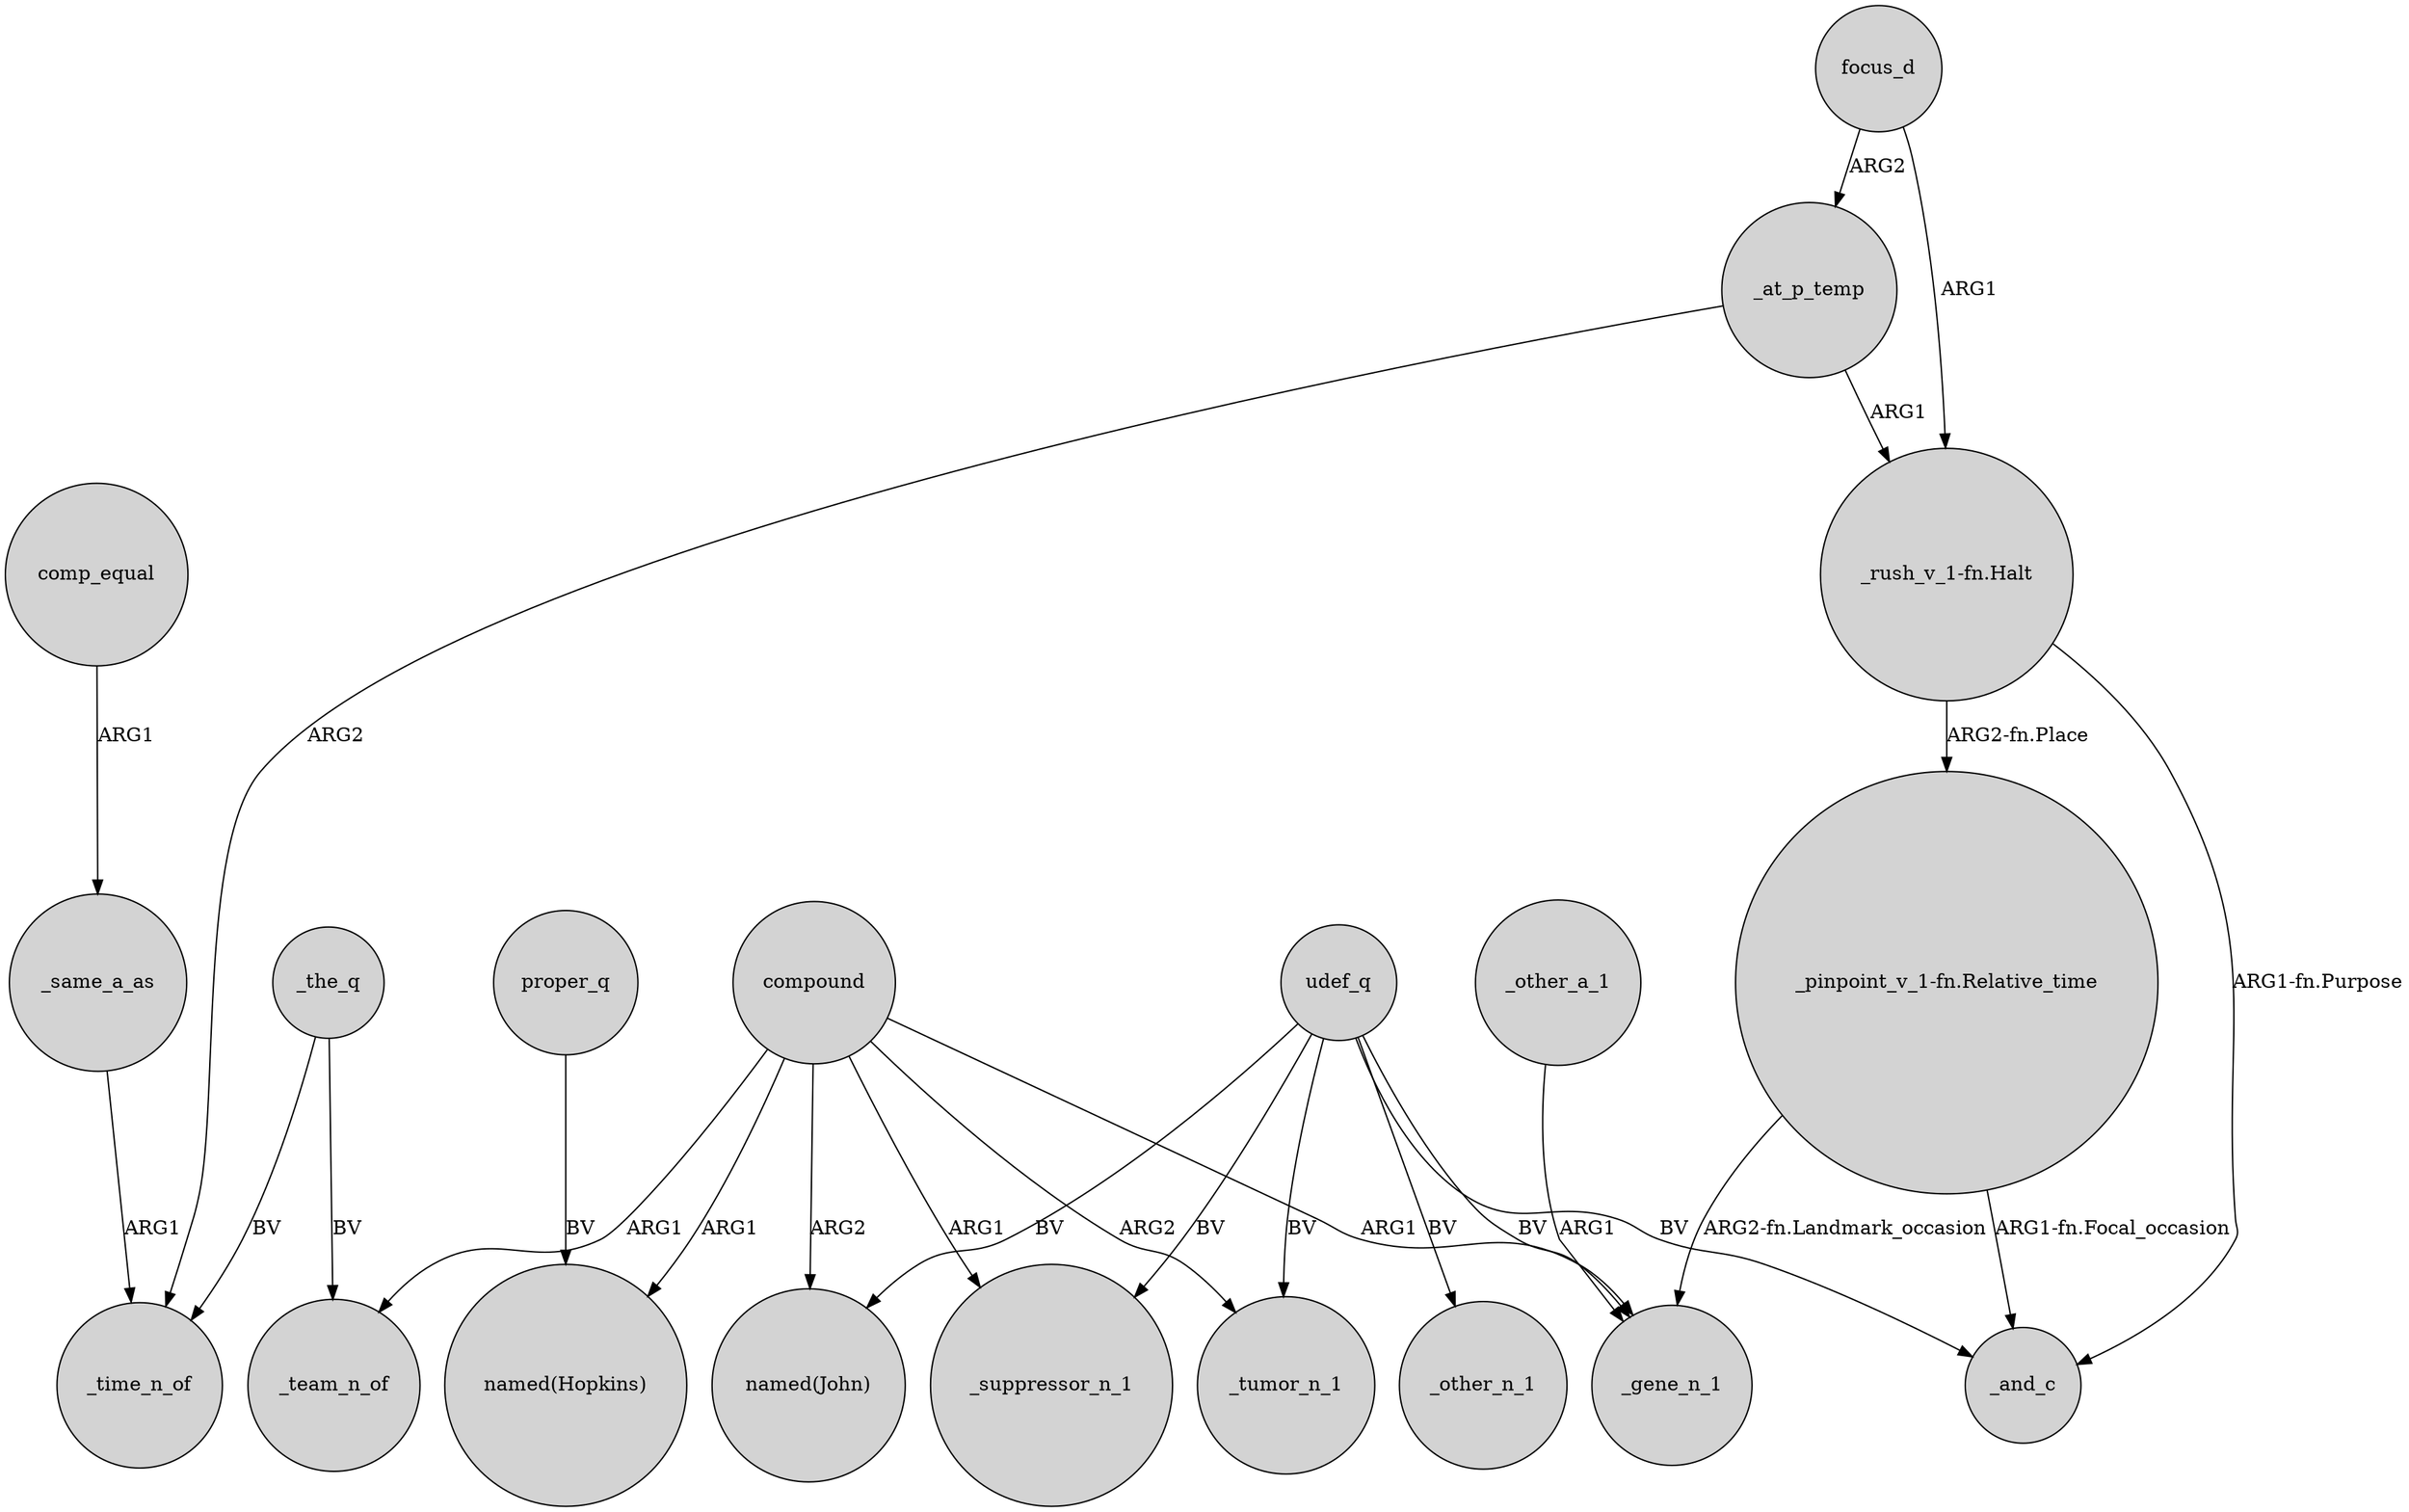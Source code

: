 digraph {
	node [shape=circle style=filled]
	"_rush_v_1-fn.Halt" -> "_pinpoint_v_1-fn.Relative_time" [label="ARG2-fn.Place"]
	udef_q -> _suppressor_n_1 [label=BV]
	compound -> _suppressor_n_1 [label=ARG1]
	"_rush_v_1-fn.Halt" -> _and_c [label="ARG1-fn.Purpose"]
	udef_q -> _other_n_1 [label=BV]
	compound -> "named(Hopkins)" [label=ARG1]
	udef_q -> _and_c [label=BV]
	"_pinpoint_v_1-fn.Relative_time" -> _and_c [label="ARG1-fn.Focal_occasion"]
	_same_a_as -> _time_n_of [label=ARG1]
	_at_p_temp -> "_rush_v_1-fn.Halt" [label=ARG1]
	udef_q -> _gene_n_1 [label=BV]
	udef_q -> "named(John)" [label=BV]
	compound -> "named(John)" [label=ARG2]
	_at_p_temp -> _time_n_of [label=ARG2]
	_the_q -> _time_n_of [label=BV]
	compound -> _tumor_n_1 [label=ARG2]
	compound -> _gene_n_1 [label=ARG1]
	_the_q -> _team_n_of [label=BV]
	udef_q -> _tumor_n_1 [label=BV]
	focus_d -> _at_p_temp [label=ARG2]
	compound -> _team_n_of [label=ARG1]
	proper_q -> "named(Hopkins)" [label=BV]
	_other_a_1 -> _gene_n_1 [label=ARG1]
	"_pinpoint_v_1-fn.Relative_time" -> _gene_n_1 [label="ARG2-fn.Landmark_occasion"]
	comp_equal -> _same_a_as [label=ARG1]
	focus_d -> "_rush_v_1-fn.Halt" [label=ARG1]
}
